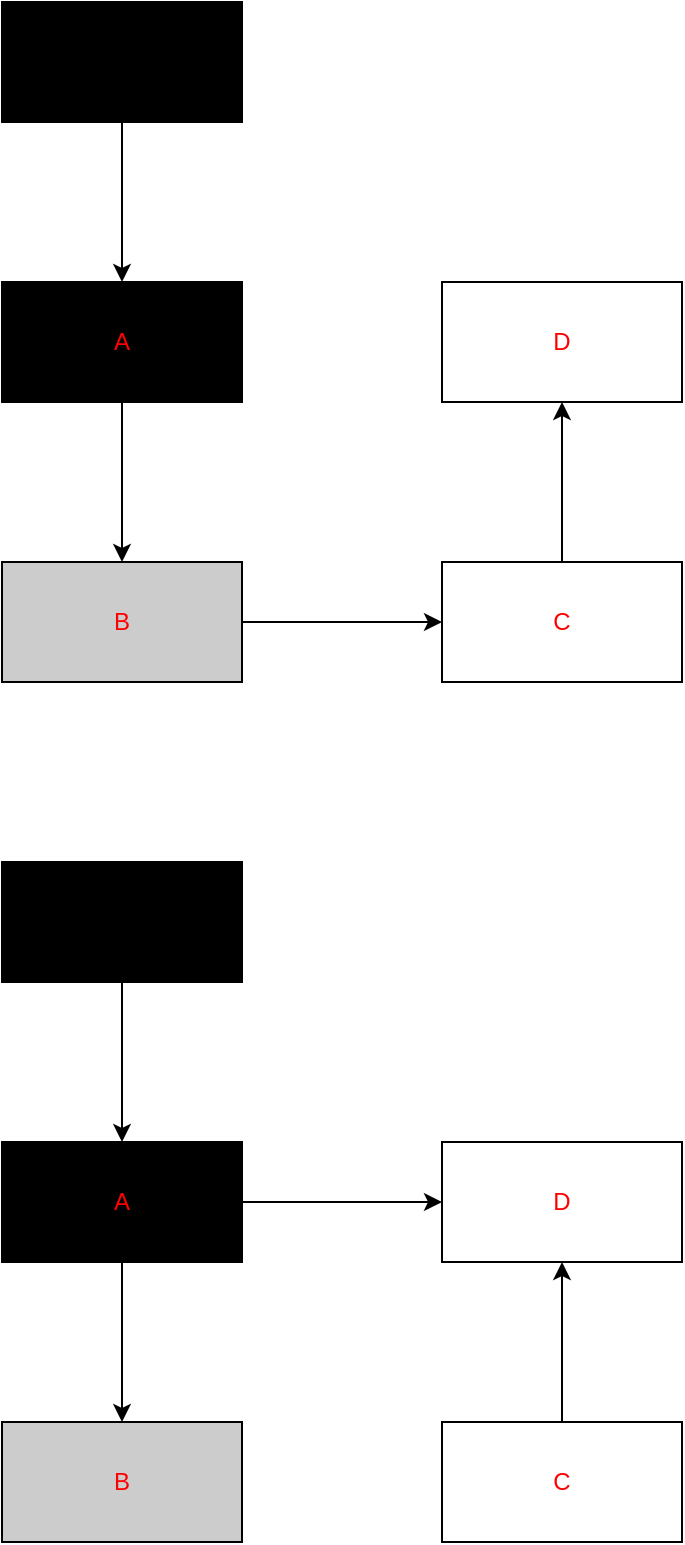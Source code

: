 <mxfile version="18.1.3" type="device" pages="3"><diagram id="C5RBs43oDa-KdzZeNtuy" name="Page-1"><mxGraphModel dx="1018" dy="669" grid="1" gridSize="10" guides="1" tooltips="1" connect="1" arrows="1" fold="1" page="1" pageScale="1" pageWidth="827" pageHeight="1169" math="0" shadow="0"><root><mxCell id="WIyWlLk6GJQsqaUBKTNV-0"/><mxCell id="WIyWlLk6GJQsqaUBKTNV-1" parent="WIyWlLk6GJQsqaUBKTNV-0"/><mxCell id="EBOUWyUZjSV36zl_dUIo-2" value="" style="edgeStyle=orthogonalEdgeStyle;rounded=0;orthogonalLoop=1;jettySize=auto;html=1;fontColor=#FF0000;" edge="1" parent="WIyWlLk6GJQsqaUBKTNV-1" source="EBOUWyUZjSV36zl_dUIo-0" target="EBOUWyUZjSV36zl_dUIo-1"><mxGeometry relative="1" as="geometry"/></mxCell><mxCell id="EBOUWyUZjSV36zl_dUIo-0" value="" style="rounded=0;whiteSpace=wrap;html=1;fillColor=#000000;fontColor=#FF0000;" vertex="1" parent="WIyWlLk6GJQsqaUBKTNV-1"><mxGeometry x="80" y="130" width="120" height="60" as="geometry"/></mxCell><mxCell id="EBOUWyUZjSV36zl_dUIo-6" value="" style="edgeStyle=orthogonalEdgeStyle;rounded=0;orthogonalLoop=1;jettySize=auto;html=1;fontColor=#FF0000;" edge="1" parent="WIyWlLk6GJQsqaUBKTNV-1" source="EBOUWyUZjSV36zl_dUIo-1" target="EBOUWyUZjSV36zl_dUIo-5"><mxGeometry relative="1" as="geometry"/></mxCell><mxCell id="EBOUWyUZjSV36zl_dUIo-1" value="A" style="rounded=0;whiteSpace=wrap;html=1;fillColor=#000000;fontColor=#FF0000;" vertex="1" parent="WIyWlLk6GJQsqaUBKTNV-1"><mxGeometry x="80" y="270" width="120" height="60" as="geometry"/></mxCell><mxCell id="EBOUWyUZjSV36zl_dUIo-3" value="D" style="rounded=0;whiteSpace=wrap;html=1;fillColor=#FFFFFF;fontColor=#FF0000;" vertex="1" parent="WIyWlLk6GJQsqaUBKTNV-1"><mxGeometry x="300" y="270" width="120" height="60" as="geometry"/></mxCell><mxCell id="EBOUWyUZjSV36zl_dUIo-8" value="" style="edgeStyle=orthogonalEdgeStyle;rounded=0;orthogonalLoop=1;jettySize=auto;html=1;fontColor=#FF0000;" edge="1" parent="WIyWlLk6GJQsqaUBKTNV-1" source="EBOUWyUZjSV36zl_dUIo-5" target="EBOUWyUZjSV36zl_dUIo-7"><mxGeometry relative="1" as="geometry"/></mxCell><mxCell id="EBOUWyUZjSV36zl_dUIo-5" value="B" style="rounded=0;whiteSpace=wrap;html=1;fillColor=#CCCCCC;fontColor=#FF0000;" vertex="1" parent="WIyWlLk6GJQsqaUBKTNV-1"><mxGeometry x="80" y="410" width="120" height="60" as="geometry"/></mxCell><mxCell id="EBOUWyUZjSV36zl_dUIo-9" value="" style="edgeStyle=orthogonalEdgeStyle;rounded=0;orthogonalLoop=1;jettySize=auto;html=1;fontColor=#FF0000;" edge="1" parent="WIyWlLk6GJQsqaUBKTNV-1" source="EBOUWyUZjSV36zl_dUIo-7" target="EBOUWyUZjSV36zl_dUIo-3"><mxGeometry relative="1" as="geometry"/></mxCell><mxCell id="EBOUWyUZjSV36zl_dUIo-7" value="C" style="rounded=0;whiteSpace=wrap;html=1;fillColor=#FFFFFF;fontColor=#FF0000;" vertex="1" parent="WIyWlLk6GJQsqaUBKTNV-1"><mxGeometry x="300" y="410" width="120" height="60" as="geometry"/></mxCell><mxCell id="EBOUWyUZjSV36zl_dUIo-10" value="" style="edgeStyle=orthogonalEdgeStyle;rounded=0;orthogonalLoop=1;jettySize=auto;html=1;fontColor=#FF0000;" edge="1" parent="WIyWlLk6GJQsqaUBKTNV-1" source="EBOUWyUZjSV36zl_dUIo-11" target="EBOUWyUZjSV36zl_dUIo-13"><mxGeometry relative="1" as="geometry"/></mxCell><mxCell id="EBOUWyUZjSV36zl_dUIo-11" value="" style="rounded=0;whiteSpace=wrap;html=1;fillColor=#000000;fontColor=#FF0000;" vertex="1" parent="WIyWlLk6GJQsqaUBKTNV-1"><mxGeometry x="80" y="560" width="120" height="60" as="geometry"/></mxCell><mxCell id="EBOUWyUZjSV36zl_dUIo-12" value="" style="edgeStyle=orthogonalEdgeStyle;rounded=0;orthogonalLoop=1;jettySize=auto;html=1;fontColor=#FF0000;" edge="1" parent="WIyWlLk6GJQsqaUBKTNV-1" source="EBOUWyUZjSV36zl_dUIo-13" target="EBOUWyUZjSV36zl_dUIo-16"><mxGeometry relative="1" as="geometry"/></mxCell><mxCell id="EBOUWyUZjSV36zl_dUIo-13" value="A" style="rounded=0;whiteSpace=wrap;html=1;fillColor=#000000;fontColor=#FF0000;" vertex="1" parent="WIyWlLk6GJQsqaUBKTNV-1"><mxGeometry x="80" y="700" width="120" height="60" as="geometry"/></mxCell><mxCell id="EBOUWyUZjSV36zl_dUIo-14" value="D" style="rounded=0;whiteSpace=wrap;html=1;fillColor=#FFFFFF;fontColor=#FF0000;" vertex="1" parent="WIyWlLk6GJQsqaUBKTNV-1"><mxGeometry x="300" y="700" width="120" height="60" as="geometry"/></mxCell><mxCell id="EBOUWyUZjSV36zl_dUIo-15" value="" style="edgeStyle=orthogonalEdgeStyle;rounded=0;orthogonalLoop=1;jettySize=auto;html=1;fontColor=#FF0000;exitX=1;exitY=0.5;exitDx=0;exitDy=0;entryX=0;entryY=0.5;entryDx=0;entryDy=0;" edge="1" parent="WIyWlLk6GJQsqaUBKTNV-1" source="EBOUWyUZjSV36zl_dUIo-13" target="EBOUWyUZjSV36zl_dUIo-14"><mxGeometry relative="1" as="geometry"/></mxCell><mxCell id="EBOUWyUZjSV36zl_dUIo-16" value="B" style="rounded=0;whiteSpace=wrap;html=1;fillColor=#CCCCCC;fontColor=#FF0000;" vertex="1" parent="WIyWlLk6GJQsqaUBKTNV-1"><mxGeometry x="80" y="840" width="120" height="60" as="geometry"/></mxCell><mxCell id="EBOUWyUZjSV36zl_dUIo-17" value="" style="edgeStyle=orthogonalEdgeStyle;rounded=0;orthogonalLoop=1;jettySize=auto;html=1;fontColor=#FF0000;" edge="1" parent="WIyWlLk6GJQsqaUBKTNV-1" source="EBOUWyUZjSV36zl_dUIo-18" target="EBOUWyUZjSV36zl_dUIo-14"><mxGeometry relative="1" as="geometry"/></mxCell><mxCell id="EBOUWyUZjSV36zl_dUIo-18" value="C" style="rounded=0;whiteSpace=wrap;html=1;fillColor=#FFFFFF;fontColor=#FF0000;" vertex="1" parent="WIyWlLk6GJQsqaUBKTNV-1"><mxGeometry x="300" y="840" width="120" height="60" as="geometry"/></mxCell></root></mxGraphModel></diagram><diagram id="cOA_emDqU38tQOrU7jkX" name="第 2 页"><mxGraphModel dx="1018" dy="669" grid="1" gridSize="10" guides="1" tooltips="1" connect="1" arrows="1" fold="1" page="1" pageScale="1" pageWidth="827" pageHeight="1169" math="0" shadow="0"><root><mxCell id="0"/><mxCell id="1" parent="0"/><mxCell id="rbP2RDbn4d9Q6B7djrsd-1" value="" style="edgeStyle=orthogonalEdgeStyle;rounded=0;orthogonalLoop=1;jettySize=auto;html=1;fontColor=#FF0000;" edge="1" parent="1" source="rbP2RDbn4d9Q6B7djrsd-2" target="rbP2RDbn4d9Q6B7djrsd-4"><mxGeometry relative="1" as="geometry"/></mxCell><mxCell id="rbP2RDbn4d9Q6B7djrsd-2" value="" style="rounded=0;whiteSpace=wrap;html=1;fillColor=#000000;fontColor=#FF0000;" vertex="1" parent="1"><mxGeometry x="90" y="100" width="120" height="60" as="geometry"/></mxCell><mxCell id="rbP2RDbn4d9Q6B7djrsd-3" value="" style="edgeStyle=orthogonalEdgeStyle;rounded=0;orthogonalLoop=1;jettySize=auto;html=1;fontColor=#FF0000;" edge="1" parent="1" source="rbP2RDbn4d9Q6B7djrsd-4" target="rbP2RDbn4d9Q6B7djrsd-7"><mxGeometry relative="1" as="geometry"/></mxCell><mxCell id="rbP2RDbn4d9Q6B7djrsd-4" value="A" style="rounded=0;whiteSpace=wrap;html=1;fillColor=#CCCCCC;fontColor=#FF0000;" vertex="1" parent="1"><mxGeometry x="90" y="240" width="120" height="60" as="geometry"/></mxCell><mxCell id="rbP2RDbn4d9Q6B7djrsd-5" value="D" style="rounded=0;whiteSpace=wrap;html=1;fillColor=#FFFFFF;fontColor=#FF0000;" vertex="1" parent="1"><mxGeometry x="310" y="240" width="120" height="60" as="geometry"/></mxCell><mxCell id="rbP2RDbn4d9Q6B7djrsd-6" value="" style="edgeStyle=orthogonalEdgeStyle;rounded=0;orthogonalLoop=1;jettySize=auto;html=1;fontColor=#FF0000;exitX=1;exitY=0.5;exitDx=0;exitDy=0;entryX=0;entryY=0.5;entryDx=0;entryDy=0;" edge="1" parent="1" source="rbP2RDbn4d9Q6B7djrsd-4" target="rbP2RDbn4d9Q6B7djrsd-5"><mxGeometry relative="1" as="geometry"/></mxCell><mxCell id="rbP2RDbn4d9Q6B7djrsd-7" value="B" style="rounded=0;whiteSpace=wrap;html=1;fillColor=#CCCCCC;fontColor=#FF0000;" vertex="1" parent="1"><mxGeometry x="90" y="380" width="120" height="60" as="geometry"/></mxCell><mxCell id="rbP2RDbn4d9Q6B7djrsd-8" value="" style="edgeStyle=orthogonalEdgeStyle;rounded=0;orthogonalLoop=1;jettySize=auto;html=1;fontColor=#FF0000;" edge="1" parent="1" source="rbP2RDbn4d9Q6B7djrsd-9" target="rbP2RDbn4d9Q6B7djrsd-5"><mxGeometry relative="1" as="geometry"/></mxCell><mxCell id="rbP2RDbn4d9Q6B7djrsd-9" value="C" style="rounded=0;whiteSpace=wrap;html=1;fillColor=#FFFFFF;fontColor=#FF0000;" vertex="1" parent="1"><mxGeometry x="310" y="380" width="120" height="60" as="geometry"/></mxCell></root></mxGraphModel></diagram><diagram id="lOJCnCUrgn-qYEpJ79T9" name="第 3 页"><mxGraphModel dx="1018" dy="669" grid="1" gridSize="10" guides="1" tooltips="1" connect="1" arrows="1" fold="1" page="1" pageScale="1" pageWidth="827" pageHeight="1169" math="0" shadow="0"><root><mxCell id="0"/><mxCell id="1" parent="0"/><mxCell id="By2B-1d_lEmw5Q8gFv5Z-1" value="" style="edgeStyle=orthogonalEdgeStyle;rounded=0;orthogonalLoop=1;jettySize=auto;html=1;fontColor=#FF0000;" edge="1" parent="1" source="By2B-1d_lEmw5Q8gFv5Z-2" target="By2B-1d_lEmw5Q8gFv5Z-4"><mxGeometry relative="1" as="geometry"/></mxCell><mxCell id="By2B-1d_lEmw5Q8gFv5Z-2" value="" style="rounded=0;whiteSpace=wrap;html=1;fillColor=#000000;fontColor=#FF0000;" vertex="1" parent="1"><mxGeometry x="100" y="80" width="120" height="60" as="geometry"/></mxCell><mxCell id="By2B-1d_lEmw5Q8gFv5Z-3" value="" style="edgeStyle=orthogonalEdgeStyle;rounded=0;orthogonalLoop=1;jettySize=auto;html=1;fontColor=#FF0000;" edge="1" parent="1" source="By2B-1d_lEmw5Q8gFv5Z-4" target="By2B-1d_lEmw5Q8gFv5Z-7"><mxGeometry relative="1" as="geometry"/></mxCell><mxCell id="By2B-1d_lEmw5Q8gFv5Z-4" value="A" style="rounded=0;whiteSpace=wrap;html=1;fillColor=#000000;fontColor=#FF0000;" vertex="1" parent="1"><mxGeometry x="100" y="220" width="120" height="60" as="geometry"/></mxCell><mxCell id="By2B-1d_lEmw5Q8gFv5Z-5" value="D" style="rounded=0;whiteSpace=wrap;html=1;fillColor=#FFFFFF;fontColor=#FF0000;" vertex="1" parent="1"><mxGeometry x="320" y="220" width="120" height="60" as="geometry"/></mxCell><mxCell id="By2B-1d_lEmw5Q8gFv5Z-6" value="" style="edgeStyle=orthogonalEdgeStyle;rounded=0;orthogonalLoop=1;jettySize=auto;html=1;fontColor=#FF0000;exitX=1;exitY=0.5;exitDx=0;exitDy=0;entryX=0;entryY=0.5;entryDx=0;entryDy=0;" edge="1" parent="1" source="By2B-1d_lEmw5Q8gFv5Z-4" target="By2B-1d_lEmw5Q8gFv5Z-5"><mxGeometry relative="1" as="geometry"/></mxCell><mxCell id="By2B-1d_lEmw5Q8gFv5Z-7" value="B" style="rounded=0;whiteSpace=wrap;html=1;fillColor=#CCCCCC;fontColor=#FF0000;" vertex="1" parent="1"><mxGeometry x="100" y="360" width="120" height="60" as="geometry"/></mxCell><mxCell id="By2B-1d_lEmw5Q8gFv5Z-8" value="" style="edgeStyle=orthogonalEdgeStyle;rounded=0;orthogonalLoop=1;jettySize=auto;html=1;fontColor=#FF0000;" edge="1" parent="1" source="By2B-1d_lEmw5Q8gFv5Z-9" target="By2B-1d_lEmw5Q8gFv5Z-5"><mxGeometry relative="1" as="geometry"/></mxCell><mxCell id="By2B-1d_lEmw5Q8gFv5Z-9" value="C" style="rounded=0;whiteSpace=wrap;html=1;fillColor=#CCCCCC;fontColor=#FF0000;" vertex="1" parent="1"><mxGeometry x="320" y="360" width="120" height="60" as="geometry"/></mxCell></root></mxGraphModel></diagram></mxfile>